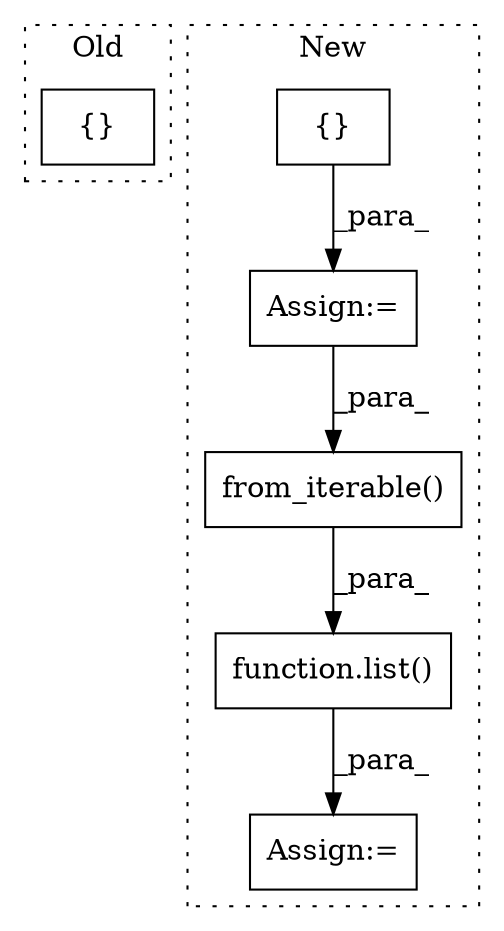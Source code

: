 digraph G {
subgraph cluster0 {
1 [label="{}" a="59" s="4464,4464" l="2,1" shape="box"];
label = "Old";
style="dotted";
}
subgraph cluster1 {
2 [label="from_iterable()" a="75" s="5798,5826" l="20,1" shape="box"];
3 [label="function.list()" a="75" s="5793,5827" l="5,1" shape="box"];
4 [label="Assign:=" a="68" s="5790" l="3" shape="box"];
5 [label="Assign:=" a="68" s="5556" l="3" shape="box"];
6 [label="{}" a="59" s="5559,5559" l="2,1" shape="box"];
label = "New";
style="dotted";
}
2 -> 3 [label="_para_"];
3 -> 4 [label="_para_"];
5 -> 2 [label="_para_"];
6 -> 5 [label="_para_"];
}